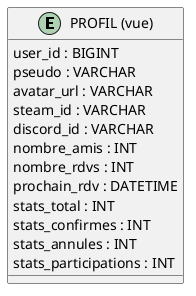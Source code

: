 @startuml profile_service_mpd

entity "PROFIL (vue)" as Profil {
  user_id : BIGINT
  pseudo : VARCHAR
  avatar_url : VARCHAR
  steam_id : VARCHAR
  discord_id : VARCHAR
  nombre_amis : INT
  nombre_rdvs : INT
  prochain_rdv : DATETIME
  stats_total : INT
  stats_confirmes : INT
  stats_annules : INT
  stats_participations : INT
}

@enduml
